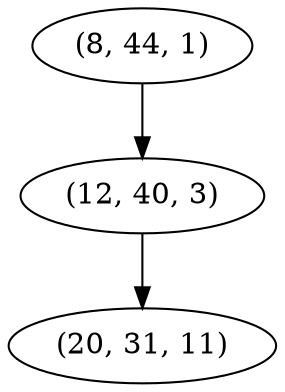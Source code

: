 digraph tree {
    "(8, 44, 1)";
    "(12, 40, 3)";
    "(20, 31, 11)";
    "(8, 44, 1)" -> "(12, 40, 3)";
    "(12, 40, 3)" -> "(20, 31, 11)";
}
